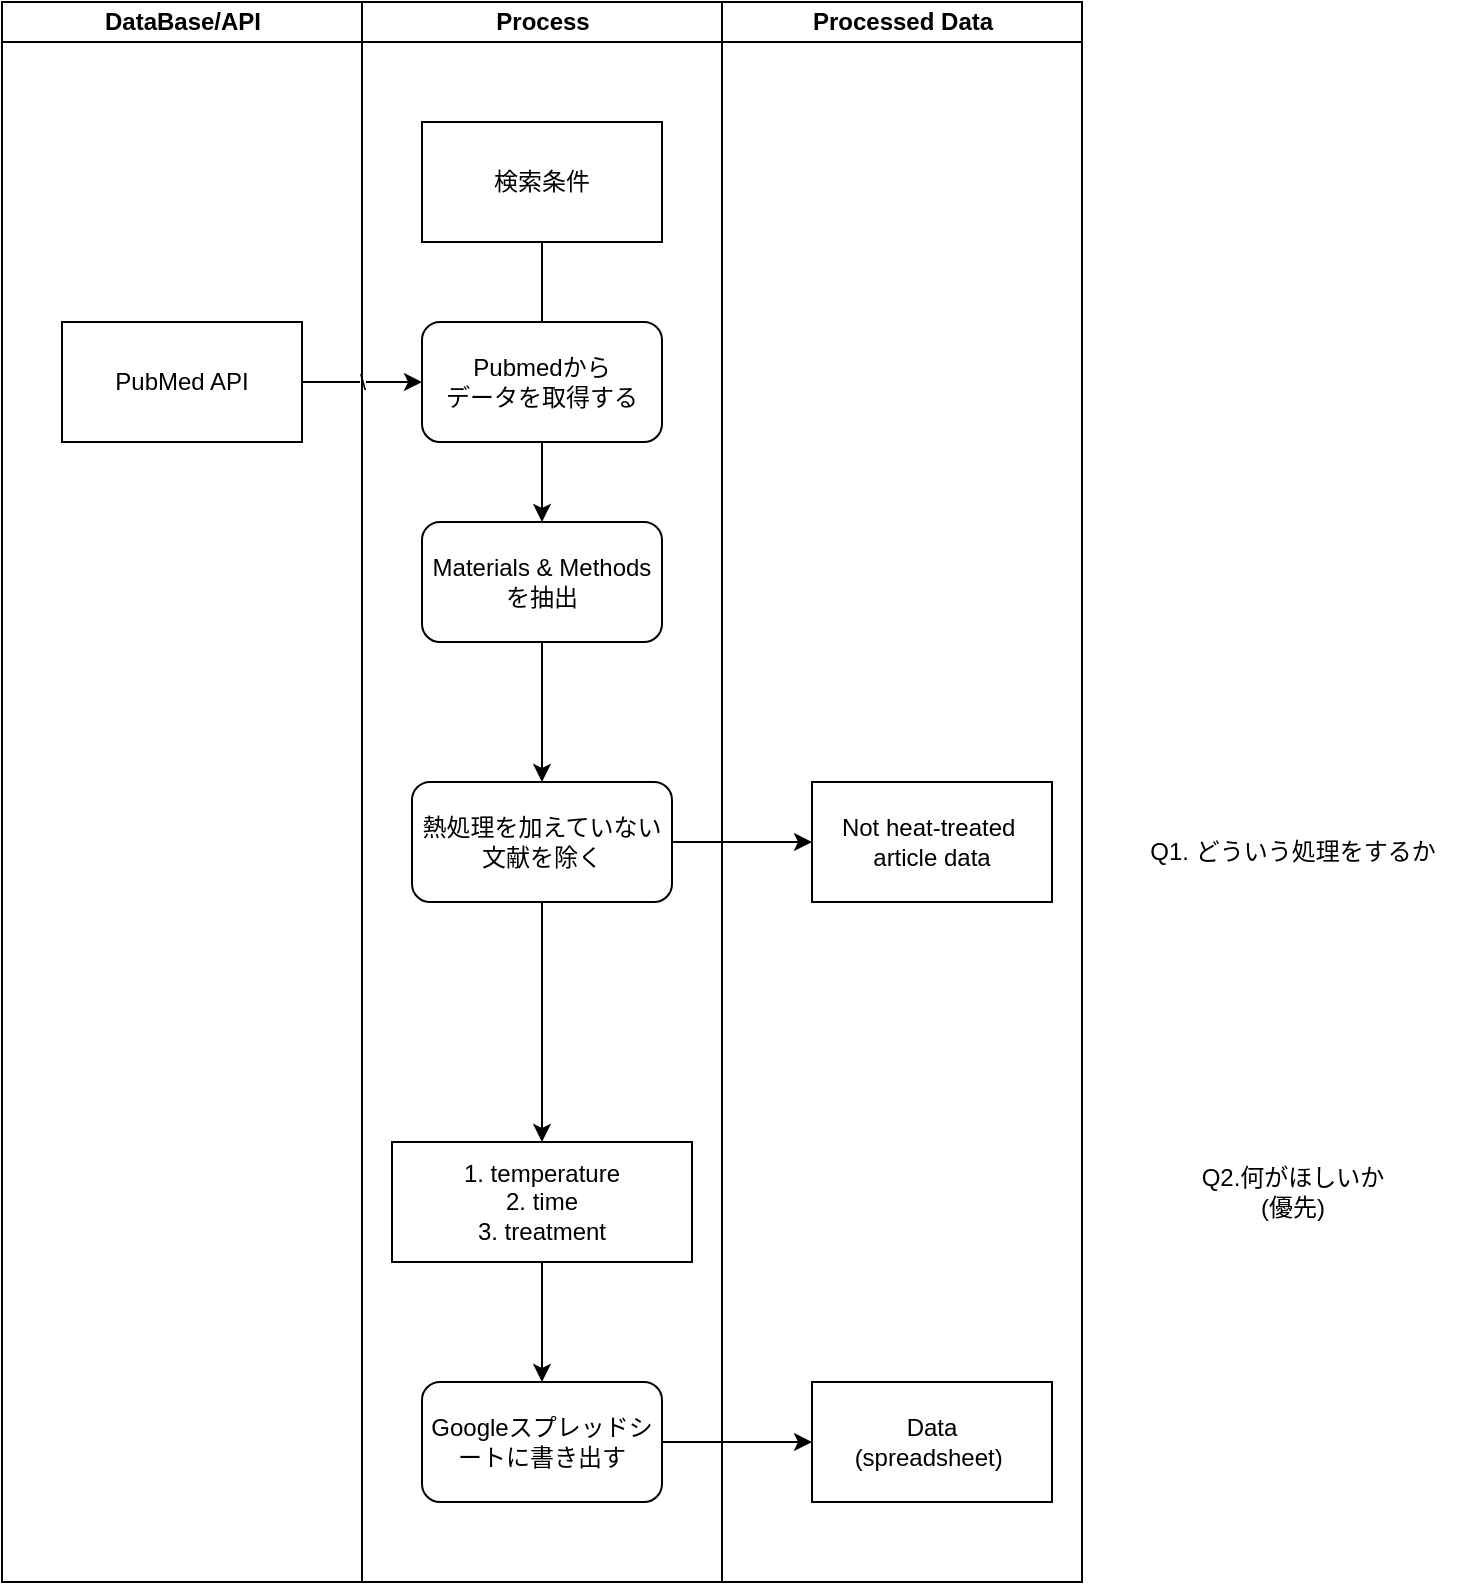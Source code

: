 <mxfile>
    <diagram id="XXfRp2zLRPGOdZGCUI0H" name="ページ1">
        <mxGraphModel dx="1404" dy="661" grid="1" gridSize="10" guides="1" tooltips="1" connect="1" arrows="1" fold="1" page="1" pageScale="1" pageWidth="827" pageHeight="1169" math="0" shadow="0">
            <root>
                <mxCell id="0"/>
                <mxCell id="1" parent="0"/>
                <mxCell id="25" value="DataBase/API" style="swimlane;startSize=20;html=1;fillColor=default;swimlaneFillColor=default;" parent="1" vertex="1">
                    <mxGeometry x="20" y="10" width="180" height="790" as="geometry"/>
                </mxCell>
                <mxCell id="2" value="PubMed API" style="rounded=0;whiteSpace=wrap;html=1;" parent="25" vertex="1">
                    <mxGeometry x="30" y="160" width="120" height="60" as="geometry"/>
                </mxCell>
                <mxCell id="6" value="\\" style="endArrow=classic;html=1;exitX=1;exitY=0.5;exitDx=0;exitDy=0;entryX=0;entryY=0.5;entryDx=0;entryDy=0;" parent="1" source="2" target="4" edge="1">
                    <mxGeometry width="50" height="50" relative="1" as="geometry">
                        <mxPoint x="160" y="230" as="sourcePoint"/>
                        <mxPoint x="210" y="230" as="targetPoint"/>
                        <mxPoint as="offset"/>
                    </mxGeometry>
                </mxCell>
                <mxCell id="14" value="" style="endArrow=classic;html=1;exitX=1;exitY=0.5;exitDx=0;exitDy=0;entryX=0;entryY=0.5;entryDx=0;entryDy=0;" parent="1" source="12" target="15" edge="1">
                    <mxGeometry width="50" height="50" relative="1" as="geometry">
                        <mxPoint x="320" y="500" as="sourcePoint"/>
                        <mxPoint x="540" y="690" as="targetPoint"/>
                    </mxGeometry>
                </mxCell>
                <mxCell id="28" value="Process&lt;br&gt;" style="swimlane;startSize=20;html=1;" parent="1" vertex="1">
                    <mxGeometry x="200" y="10" width="180" height="790" as="geometry"/>
                </mxCell>
                <mxCell id="5" value="検索条件" style="rounded=0;whiteSpace=wrap;html=1;" parent="28" vertex="1">
                    <mxGeometry x="30" y="60" width="120" height="60" as="geometry"/>
                </mxCell>
                <mxCell id="7" value="" style="endArrow=none;html=1;entryX=0.5;entryY=1;entryDx=0;entryDy=0;exitX=0.5;exitY=0;exitDx=0;exitDy=0;" parent="28" source="4" target="5" edge="1">
                    <mxGeometry width="50" height="50" relative="1" as="geometry">
                        <mxPoint x="179" y="270" as="sourcePoint"/>
                        <mxPoint x="229" y="220" as="targetPoint"/>
                    </mxGeometry>
                </mxCell>
                <mxCell id="9" value="熱処理を加えていない文献を除く" style="rounded=1;whiteSpace=wrap;html=1;" parent="28" vertex="1">
                    <mxGeometry x="25" y="390" width="130" height="60" as="geometry"/>
                </mxCell>
                <mxCell id="4" value="Pubmedから&lt;br&gt;データを取得する" style="rounded=1;whiteSpace=wrap;html=1;" parent="28" vertex="1">
                    <mxGeometry x="30" y="160" width="120" height="60" as="geometry"/>
                </mxCell>
                <mxCell id="8" value="" style="endArrow=classic;html=1;exitX=0.5;exitY=1;exitDx=0;exitDy=0;" parent="28" source="4" edge="1">
                    <mxGeometry width="50" height="50" relative="1" as="geometry">
                        <mxPoint x="40" y="320" as="sourcePoint"/>
                        <mxPoint x="90" y="260" as="targetPoint"/>
                    </mxGeometry>
                </mxCell>
                <mxCell id="10" value="1. temperature&lt;br&gt;2. time&lt;br&gt;3. treatment" style="rounded=0;whiteSpace=wrap;html=1;" parent="28" vertex="1">
                    <mxGeometry x="15" y="570" width="150" height="60" as="geometry"/>
                </mxCell>
                <mxCell id="33" value="Materials &amp;amp; Methods&lt;br&gt;を抽出" style="rounded=1;whiteSpace=wrap;html=1;" vertex="1" parent="28">
                    <mxGeometry x="30" y="260" width="120" height="60" as="geometry"/>
                </mxCell>
                <mxCell id="34" value="" style="endArrow=classic;html=1;exitX=0.5;exitY=1;exitDx=0;exitDy=0;" edge="1" parent="28" source="33" target="9">
                    <mxGeometry width="50" height="50" relative="1" as="geometry">
                        <mxPoint x="100" y="230" as="sourcePoint"/>
                        <mxPoint x="100" y="270" as="targetPoint"/>
                    </mxGeometry>
                </mxCell>
                <mxCell id="35" value="" style="endArrow=classic;html=1;exitX=0.5;exitY=1;exitDx=0;exitDy=0;entryX=0.5;entryY=0;entryDx=0;entryDy=0;" edge="1" parent="28" source="9" target="10">
                    <mxGeometry width="50" height="50" relative="1" as="geometry">
                        <mxPoint x="100" y="330" as="sourcePoint"/>
                        <mxPoint x="100" y="400" as="targetPoint"/>
                    </mxGeometry>
                </mxCell>
                <mxCell id="12" value="Googleスプレッドシートに書き出す" style="rounded=1;whiteSpace=wrap;html=1;" parent="28" vertex="1">
                    <mxGeometry x="30" y="690" width="120" height="60" as="geometry"/>
                </mxCell>
                <mxCell id="13" value="" style="endArrow=classic;html=1;exitX=0.5;exitY=1;exitDx=0;exitDy=0;entryX=0.5;entryY=0;entryDx=0;entryDy=0;" parent="28" source="10" target="12" edge="1">
                    <mxGeometry width="50" height="50" relative="1" as="geometry">
                        <mxPoint x="120" y="490" as="sourcePoint"/>
                        <mxPoint x="170" y="440" as="targetPoint"/>
                    </mxGeometry>
                </mxCell>
                <mxCell id="29" value="Processed Data" style="swimlane;startSize=20;html=1;" parent="1" vertex="1">
                    <mxGeometry x="380" y="10" width="180" height="790" as="geometry"/>
                </mxCell>
                <mxCell id="15" value="Data&lt;br&gt;(spreadsheet)&amp;nbsp;" style="rounded=0;whiteSpace=wrap;html=1;" parent="29" vertex="1">
                    <mxGeometry x="45" y="690" width="120" height="60" as="geometry"/>
                </mxCell>
                <mxCell id="32" value="Not heat-treated&amp;nbsp;&lt;br&gt;article data" style="rounded=0;whiteSpace=wrap;html=1;" vertex="1" parent="29">
                    <mxGeometry x="45" y="390" width="120" height="60" as="geometry"/>
                </mxCell>
                <mxCell id="31" value="" style="endArrow=classic;html=1;exitX=1;exitY=0.5;exitDx=0;exitDy=0;entryX=0;entryY=0.5;entryDx=0;entryDy=0;" edge="1" parent="1" source="9" target="32">
                    <mxGeometry width="50" height="50" relative="1" as="geometry">
                        <mxPoint x="460" y="305" as="sourcePoint"/>
                        <mxPoint x="420" y="360" as="targetPoint"/>
                    </mxGeometry>
                </mxCell>
                <mxCell id="16" value="Q1. どういう処理をするか" style="text;html=1;align=center;verticalAlign=middle;resizable=0;points=[];autosize=1;strokeColor=none;fillColor=none;" parent="1" vertex="1">
                    <mxGeometry x="580" y="420" width="170" height="30" as="geometry"/>
                </mxCell>
                <mxCell id="17" value="Q2.何がほしいか&lt;br&gt;(優先)" style="text;html=1;align=center;verticalAlign=middle;resizable=0;points=[];autosize=1;strokeColor=none;fillColor=none;" parent="1" vertex="1">
                    <mxGeometry x="610" y="585" width="110" height="40" as="geometry"/>
                </mxCell>
            </root>
        </mxGraphModel>
    </diagram>
</mxfile>